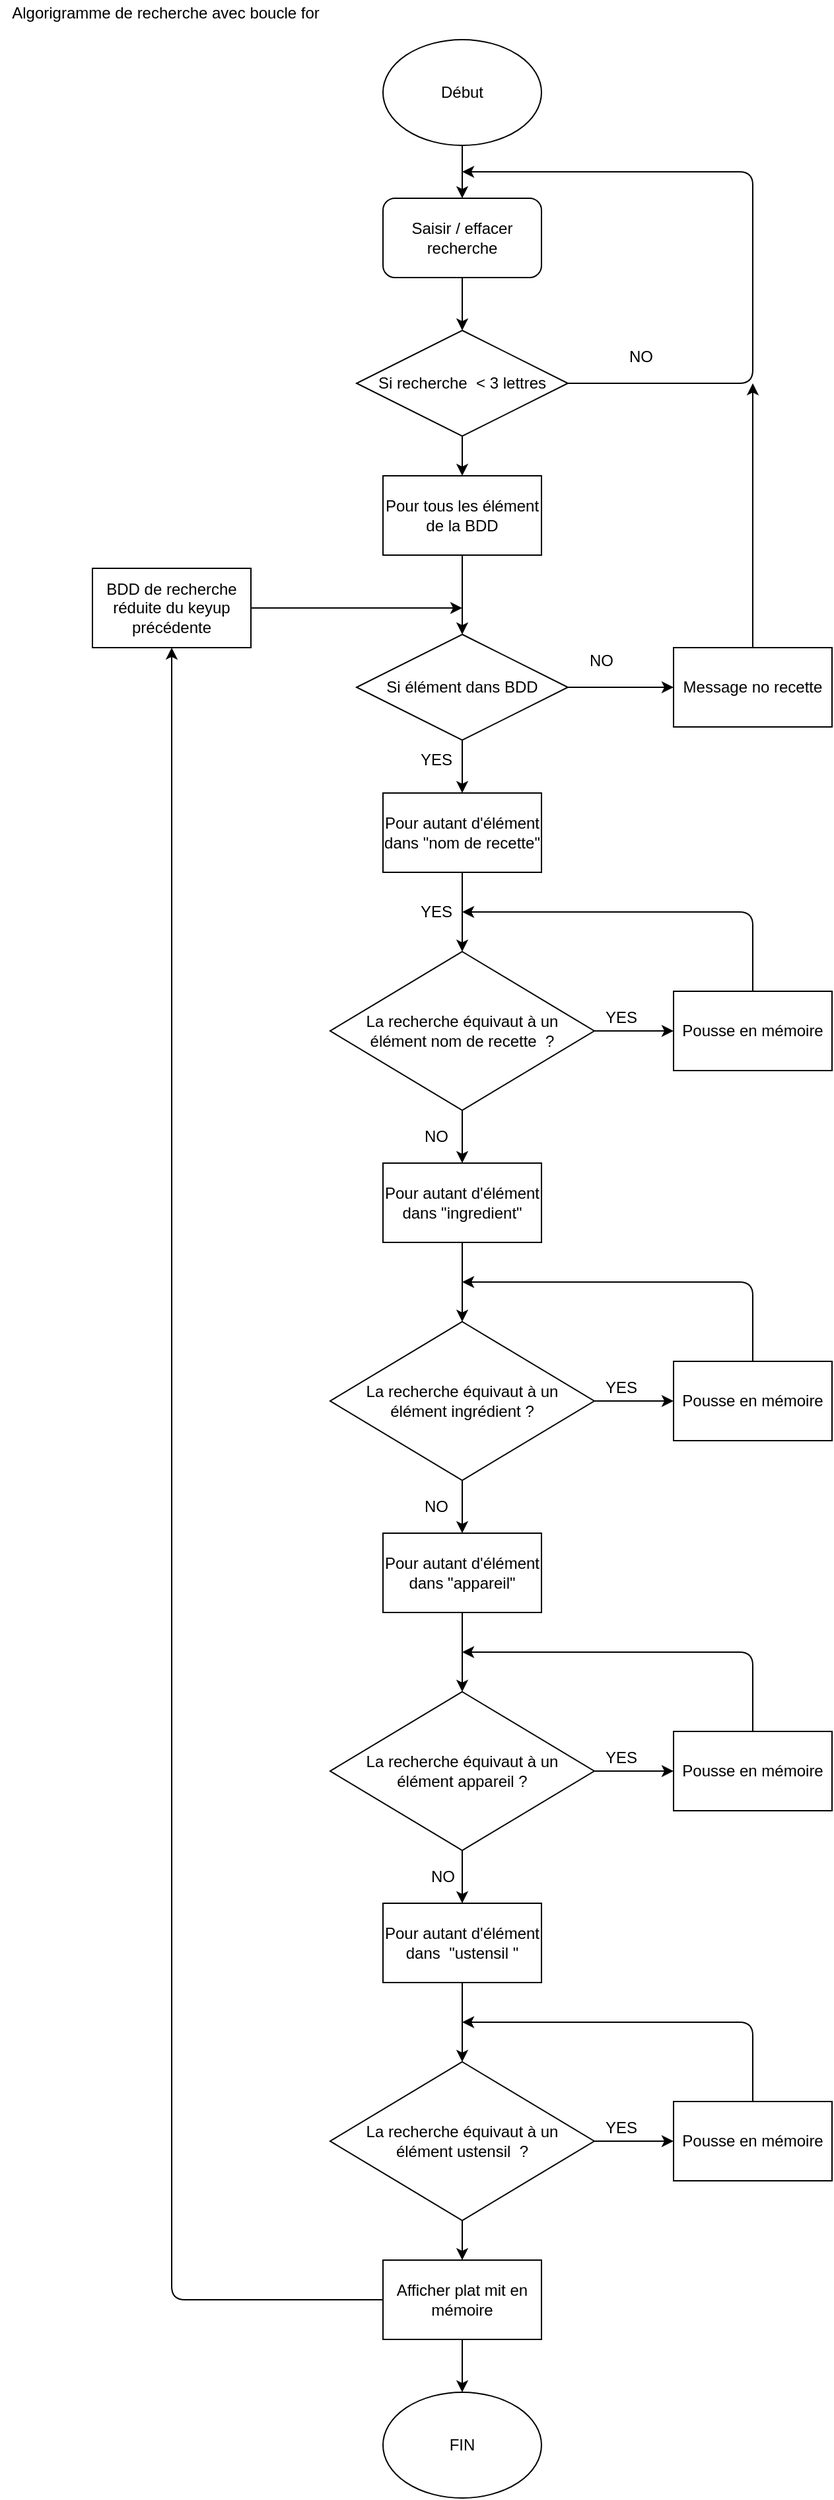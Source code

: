 <mxfile>
    <diagram id="82YIPT4hSedidPJd-CTC" name="Page-1">
        <mxGraphModel dx="1111" dy="1881" grid="1" gridSize="10" guides="1" tooltips="1" connect="1" arrows="1" fold="1" page="1" pageScale="1" pageWidth="827" pageHeight="1169" math="0" shadow="0">
            <root>
                <mxCell id="0"/>
                <mxCell id="1" parent="0"/>
                <mxCell id="m_eD6pnl9uIpOJYscY4i-38" value="Début" style="ellipse;whiteSpace=wrap;html=1;" parent="1" vertex="1">
                    <mxGeometry x="340" y="40" width="120" height="80" as="geometry"/>
                </mxCell>
                <mxCell id="m_eD6pnl9uIpOJYscY4i-39" value="Saisir / effacer recherche" style="rounded=1;whiteSpace=wrap;html=1;" parent="1" vertex="1">
                    <mxGeometry x="340" y="160" width="120" height="60" as="geometry"/>
                </mxCell>
                <mxCell id="m_eD6pnl9uIpOJYscY4i-40" value="" style="endArrow=classic;html=1;exitX=0.5;exitY=1;exitDx=0;exitDy=0;entryX=0.5;entryY=0;entryDx=0;entryDy=0;" parent="1" source="m_eD6pnl9uIpOJYscY4i-38" target="m_eD6pnl9uIpOJYscY4i-39" edge="1">
                    <mxGeometry width="50" height="50" relative="1" as="geometry">
                        <mxPoint x="440" y="430" as="sourcePoint"/>
                        <mxPoint x="490" y="380" as="targetPoint"/>
                    </mxGeometry>
                </mxCell>
                <mxCell id="m_eD6pnl9uIpOJYscY4i-41" value="" style="endArrow=classic;html=1;exitX=0.5;exitY=1;exitDx=0;exitDy=0;entryX=0.5;entryY=0;entryDx=0;entryDy=0;" parent="1" source="m_eD6pnl9uIpOJYscY4i-39" target="m_eD6pnl9uIpOJYscY4i-43" edge="1">
                    <mxGeometry width="50" height="50" relative="1" as="geometry">
                        <mxPoint x="440" y="430" as="sourcePoint"/>
                        <mxPoint x="400" y="250" as="targetPoint"/>
                    </mxGeometry>
                </mxCell>
                <mxCell id="m_eD6pnl9uIpOJYscY4i-42" style="edgeStyle=none;html=1;exitX=0.5;exitY=1;exitDx=0;exitDy=0;entryX=0.5;entryY=0;entryDx=0;entryDy=0;" parent="1" source="m_eD6pnl9uIpOJYscY4i-43" target="m_eD6pnl9uIpOJYscY4i-92" edge="1">
                    <mxGeometry relative="1" as="geometry"/>
                </mxCell>
                <mxCell id="5" style="edgeStyle=none;html=1;exitX=1;exitY=0.5;exitDx=0;exitDy=0;" edge="1" parent="1" source="m_eD6pnl9uIpOJYscY4i-43">
                    <mxGeometry relative="1" as="geometry">
                        <mxPoint x="400" y="140" as="targetPoint"/>
                        <Array as="points">
                            <mxPoint x="620" y="300"/>
                            <mxPoint x="620" y="140"/>
                        </Array>
                    </mxGeometry>
                </mxCell>
                <mxCell id="m_eD6pnl9uIpOJYscY4i-43" value="&lt;span&gt;Si recherche&amp;nbsp; &amp;lt; 3 lettres&lt;/span&gt;" style="rhombus;whiteSpace=wrap;html=1;" parent="1" vertex="1">
                    <mxGeometry x="320" y="260" width="160" height="80" as="geometry"/>
                </mxCell>
                <mxCell id="m_eD6pnl9uIpOJYscY4i-45" value="" style="edgeStyle=none;html=1;" parent="1" source="m_eD6pnl9uIpOJYscY4i-46" target="m_eD6pnl9uIpOJYscY4i-75" edge="1">
                    <mxGeometry relative="1" as="geometry"/>
                </mxCell>
                <mxCell id="7" style="edgeStyle=none;html=1;exitX=0;exitY=0.5;exitDx=0;exitDy=0;entryX=0.5;entryY=1;entryDx=0;entryDy=0;" edge="1" parent="1" source="m_eD6pnl9uIpOJYscY4i-46" target="2">
                    <mxGeometry relative="1" as="geometry">
                        <Array as="points">
                            <mxPoint x="180" y="1750"/>
                        </Array>
                    </mxGeometry>
                </mxCell>
                <mxCell id="m_eD6pnl9uIpOJYscY4i-46" value="Afficher plat mit en mémoire" style="rounded=0;whiteSpace=wrap;html=1;" parent="1" vertex="1">
                    <mxGeometry x="340" y="1720" width="120" height="60" as="geometry"/>
                </mxCell>
                <mxCell id="m_eD6pnl9uIpOJYscY4i-47" style="edgeStyle=none;html=1;exitX=1;exitY=0.5;exitDx=0;exitDy=0;entryX=0;entryY=0.5;entryDx=0;entryDy=0;" parent="1" source="m_eD6pnl9uIpOJYscY4i-48" target="m_eD6pnl9uIpOJYscY4i-53" edge="1">
                    <mxGeometry relative="1" as="geometry"/>
                </mxCell>
                <mxCell id="m_eD6pnl9uIpOJYscY4i-48" value="La recherche équivaut à un&lt;br&gt;élément nom de recette&amp;nbsp; ?" style="rhombus;whiteSpace=wrap;html=1;" parent="1" vertex="1">
                    <mxGeometry x="300" y="730" width="200" height="120" as="geometry"/>
                </mxCell>
                <mxCell id="m_eD6pnl9uIpOJYscY4i-49" value="Pour autant d'élément dans &quot;nom de recette&quot;" style="rounded=0;whiteSpace=wrap;html=1;" parent="1" vertex="1">
                    <mxGeometry x="340" y="610" width="120" height="60" as="geometry"/>
                </mxCell>
                <mxCell id="m_eD6pnl9uIpOJYscY4i-50" value="" style="endArrow=classic;html=1;exitX=0.5;exitY=1;exitDx=0;exitDy=0;entryX=0.5;entryY=0;entryDx=0;entryDy=0;" parent="1" source="m_eD6pnl9uIpOJYscY4i-48" edge="1">
                    <mxGeometry width="50" height="50" relative="1" as="geometry">
                        <mxPoint x="440" y="950" as="sourcePoint"/>
                        <mxPoint x="400" y="890" as="targetPoint"/>
                    </mxGeometry>
                </mxCell>
                <mxCell id="m_eD6pnl9uIpOJYscY4i-51" value="" style="endArrow=classic;html=1;exitX=0.5;exitY=1;exitDx=0;exitDy=0;entryX=0.5;entryY=0;entryDx=0;entryDy=0;" parent="1" source="m_eD6pnl9uIpOJYscY4i-49" target="m_eD6pnl9uIpOJYscY4i-48" edge="1">
                    <mxGeometry width="50" height="50" relative="1" as="geometry">
                        <mxPoint x="440" y="550" as="sourcePoint"/>
                        <mxPoint x="490" y="500" as="targetPoint"/>
                    </mxGeometry>
                </mxCell>
                <mxCell id="m_eD6pnl9uIpOJYscY4i-52" style="edgeStyle=none;html=1;exitX=0.5;exitY=0;exitDx=0;exitDy=0;" parent="1" source="m_eD6pnl9uIpOJYscY4i-53" edge="1">
                    <mxGeometry relative="1" as="geometry">
                        <mxPoint x="400" y="700" as="targetPoint"/>
                        <Array as="points">
                            <mxPoint x="620" y="700"/>
                        </Array>
                    </mxGeometry>
                </mxCell>
                <mxCell id="m_eD6pnl9uIpOJYscY4i-53" value="Pousse en mémoire" style="rounded=0;whiteSpace=wrap;html=1;" parent="1" vertex="1">
                    <mxGeometry x="560" y="760" width="120" height="60" as="geometry"/>
                </mxCell>
                <mxCell id="m_eD6pnl9uIpOJYscY4i-54" style="edgeStyle=none;html=1;exitX=1;exitY=0.5;exitDx=0;exitDy=0;entryX=0;entryY=0.5;entryDx=0;entryDy=0;" parent="1" source="m_eD6pnl9uIpOJYscY4i-55" target="m_eD6pnl9uIpOJYscY4i-59" edge="1">
                    <mxGeometry relative="1" as="geometry"/>
                </mxCell>
                <mxCell id="m_eD6pnl9uIpOJYscY4i-55" value="La recherche équivaut à un&lt;br&gt;élément ingrédient ?" style="rhombus;whiteSpace=wrap;html=1;" parent="1" vertex="1">
                    <mxGeometry x="300" y="1010" width="200" height="120" as="geometry"/>
                </mxCell>
                <mxCell id="m_eD6pnl9uIpOJYscY4i-56" value="Pour autant d'élément dans &quot;ingredient&quot;" style="rounded=0;whiteSpace=wrap;html=1;" parent="1" vertex="1">
                    <mxGeometry x="340" y="890" width="120" height="60" as="geometry"/>
                </mxCell>
                <mxCell id="m_eD6pnl9uIpOJYscY4i-57" value="" style="endArrow=classic;html=1;exitX=0.5;exitY=1;exitDx=0;exitDy=0;entryX=0.5;entryY=0;entryDx=0;entryDy=0;" parent="1" source="m_eD6pnl9uIpOJYscY4i-56" target="m_eD6pnl9uIpOJYscY4i-55" edge="1">
                    <mxGeometry width="50" height="50" relative="1" as="geometry">
                        <mxPoint x="440" y="830" as="sourcePoint"/>
                        <mxPoint x="490" y="780" as="targetPoint"/>
                    </mxGeometry>
                </mxCell>
                <mxCell id="m_eD6pnl9uIpOJYscY4i-58" style="edgeStyle=none;html=1;exitX=0.5;exitY=0;exitDx=0;exitDy=0;" parent="1" source="m_eD6pnl9uIpOJYscY4i-59" edge="1">
                    <mxGeometry relative="1" as="geometry">
                        <mxPoint x="400" y="980" as="targetPoint"/>
                        <Array as="points">
                            <mxPoint x="620" y="980"/>
                        </Array>
                    </mxGeometry>
                </mxCell>
                <mxCell id="m_eD6pnl9uIpOJYscY4i-59" value="Pousse en mémoire" style="rounded=0;whiteSpace=wrap;html=1;" parent="1" vertex="1">
                    <mxGeometry x="560" y="1040" width="120" height="60" as="geometry"/>
                </mxCell>
                <mxCell id="m_eD6pnl9uIpOJYscY4i-60" style="edgeStyle=none;html=1;exitX=1;exitY=0.5;exitDx=0;exitDy=0;entryX=0;entryY=0.5;entryDx=0;entryDy=0;" parent="1" source="m_eD6pnl9uIpOJYscY4i-61" target="m_eD6pnl9uIpOJYscY4i-67" edge="1">
                    <mxGeometry relative="1" as="geometry"/>
                </mxCell>
                <mxCell id="m_eD6pnl9uIpOJYscY4i-61" value="La recherche équivaut à un&lt;br&gt;élément appareil ?" style="rhombus;whiteSpace=wrap;html=1;" parent="1" vertex="1">
                    <mxGeometry x="300" y="1290" width="200" height="120" as="geometry"/>
                </mxCell>
                <mxCell id="m_eD6pnl9uIpOJYscY4i-62" value="Pour autant d'élément dans &quot;appareil&quot;" style="rounded=0;whiteSpace=wrap;html=1;" parent="1" vertex="1">
                    <mxGeometry x="340" y="1170" width="120" height="60" as="geometry"/>
                </mxCell>
                <mxCell id="m_eD6pnl9uIpOJYscY4i-63" value="" style="endArrow=classic;html=1;exitX=0.5;exitY=1;exitDx=0;exitDy=0;entryX=0.5;entryY=0;entryDx=0;entryDy=0;" parent="1" edge="1">
                    <mxGeometry width="50" height="50" relative="1" as="geometry">
                        <mxPoint x="400" y="1130" as="sourcePoint"/>
                        <mxPoint x="400" y="1170" as="targetPoint"/>
                    </mxGeometry>
                </mxCell>
                <mxCell id="m_eD6pnl9uIpOJYscY4i-64" value="" style="endArrow=classic;html=1;exitX=0.5;exitY=1;exitDx=0;exitDy=0;entryX=0.5;entryY=0;entryDx=0;entryDy=0;" parent="1" source="m_eD6pnl9uIpOJYscY4i-61" edge="1">
                    <mxGeometry width="50" height="50" relative="1" as="geometry">
                        <mxPoint x="440" y="1510" as="sourcePoint"/>
                        <mxPoint x="400" y="1450" as="targetPoint"/>
                    </mxGeometry>
                </mxCell>
                <mxCell id="m_eD6pnl9uIpOJYscY4i-65" value="" style="endArrow=classic;html=1;exitX=0.5;exitY=1;exitDx=0;exitDy=0;entryX=0.5;entryY=0;entryDx=0;entryDy=0;" parent="1" source="m_eD6pnl9uIpOJYscY4i-62" target="m_eD6pnl9uIpOJYscY4i-61" edge="1">
                    <mxGeometry width="50" height="50" relative="1" as="geometry">
                        <mxPoint x="440" y="1110" as="sourcePoint"/>
                        <mxPoint x="490" y="1060" as="targetPoint"/>
                    </mxGeometry>
                </mxCell>
                <mxCell id="m_eD6pnl9uIpOJYscY4i-66" style="edgeStyle=none;html=1;exitX=0.5;exitY=0;exitDx=0;exitDy=0;" parent="1" source="m_eD6pnl9uIpOJYscY4i-67" edge="1">
                    <mxGeometry relative="1" as="geometry">
                        <mxPoint x="400" y="1260" as="targetPoint"/>
                        <Array as="points">
                            <mxPoint x="620" y="1260"/>
                        </Array>
                    </mxGeometry>
                </mxCell>
                <mxCell id="m_eD6pnl9uIpOJYscY4i-67" value="Pousse en mémoire" style="rounded=0;whiteSpace=wrap;html=1;" parent="1" vertex="1">
                    <mxGeometry x="560" y="1320" width="120" height="60" as="geometry"/>
                </mxCell>
                <mxCell id="m_eD6pnl9uIpOJYscY4i-68" style="edgeStyle=none;html=1;exitX=1;exitY=0.5;exitDx=0;exitDy=0;entryX=0;entryY=0.5;entryDx=0;entryDy=0;" parent="1" source="m_eD6pnl9uIpOJYscY4i-70" target="m_eD6pnl9uIpOJYscY4i-74" edge="1">
                    <mxGeometry relative="1" as="geometry"/>
                </mxCell>
                <mxCell id="m_eD6pnl9uIpOJYscY4i-69" style="edgeStyle=none;html=1;exitX=0.5;exitY=1;exitDx=0;exitDy=0;entryX=0.5;entryY=0;entryDx=0;entryDy=0;" parent="1" source="m_eD6pnl9uIpOJYscY4i-70" target="m_eD6pnl9uIpOJYscY4i-46" edge="1">
                    <mxGeometry relative="1" as="geometry"/>
                </mxCell>
                <mxCell id="m_eD6pnl9uIpOJYscY4i-70" value="La recherche équivaut à un&lt;br&gt;élément ustensil&amp;nbsp; ?" style="rhombus;whiteSpace=wrap;html=1;" parent="1" vertex="1">
                    <mxGeometry x="300" y="1570" width="200" height="120" as="geometry"/>
                </mxCell>
                <mxCell id="m_eD6pnl9uIpOJYscY4i-71" value="Pour autant d'élément dans&amp;nbsp; &quot;ustensil&amp;nbsp;&quot;" style="rounded=0;whiteSpace=wrap;html=1;" parent="1" vertex="1">
                    <mxGeometry x="340" y="1450" width="120" height="60" as="geometry"/>
                </mxCell>
                <mxCell id="m_eD6pnl9uIpOJYscY4i-72" value="" style="endArrow=classic;html=1;exitX=0.5;exitY=1;exitDx=0;exitDy=0;entryX=0.5;entryY=0;entryDx=0;entryDy=0;" parent="1" source="m_eD6pnl9uIpOJYscY4i-71" target="m_eD6pnl9uIpOJYscY4i-70" edge="1">
                    <mxGeometry width="50" height="50" relative="1" as="geometry">
                        <mxPoint x="440" y="1390" as="sourcePoint"/>
                        <mxPoint x="490" y="1340" as="targetPoint"/>
                    </mxGeometry>
                </mxCell>
                <mxCell id="m_eD6pnl9uIpOJYscY4i-73" style="edgeStyle=none;html=1;exitX=0.5;exitY=0;exitDx=0;exitDy=0;" parent="1" source="m_eD6pnl9uIpOJYscY4i-74" edge="1">
                    <mxGeometry relative="1" as="geometry">
                        <mxPoint x="400" y="1540" as="targetPoint"/>
                        <Array as="points">
                            <mxPoint x="620" y="1540"/>
                        </Array>
                    </mxGeometry>
                </mxCell>
                <mxCell id="m_eD6pnl9uIpOJYscY4i-74" value="Pousse en mémoire" style="rounded=0;whiteSpace=wrap;html=1;" parent="1" vertex="1">
                    <mxGeometry x="560" y="1600" width="120" height="60" as="geometry"/>
                </mxCell>
                <mxCell id="m_eD6pnl9uIpOJYscY4i-75" value="FIN" style="ellipse;whiteSpace=wrap;html=1;" parent="1" vertex="1">
                    <mxGeometry x="340" y="1820" width="120" height="80" as="geometry"/>
                </mxCell>
                <mxCell id="m_eD6pnl9uIpOJYscY4i-76" value="" style="edgeStyle=none;html=1;" parent="1" source="m_eD6pnl9uIpOJYscY4i-78" target="m_eD6pnl9uIpOJYscY4i-80" edge="1">
                    <mxGeometry relative="1" as="geometry"/>
                </mxCell>
                <mxCell id="m_eD6pnl9uIpOJYscY4i-77" style="edgeStyle=none;html=1;exitX=0.5;exitY=1;exitDx=0;exitDy=0;entryX=0.5;entryY=0;entryDx=0;entryDy=0;" parent="1" source="m_eD6pnl9uIpOJYscY4i-78" target="m_eD6pnl9uIpOJYscY4i-49" edge="1">
                    <mxGeometry relative="1" as="geometry"/>
                </mxCell>
                <mxCell id="m_eD6pnl9uIpOJYscY4i-78" value="Si élément dans BDD" style="rhombus;whiteSpace=wrap;html=1;" parent="1" vertex="1">
                    <mxGeometry x="320" y="490" width="160" height="80" as="geometry"/>
                </mxCell>
                <mxCell id="m_eD6pnl9uIpOJYscY4i-79" style="edgeStyle=none;html=1;" parent="1" source="m_eD6pnl9uIpOJYscY4i-80" edge="1">
                    <mxGeometry relative="1" as="geometry">
                        <mxPoint x="620" y="300" as="targetPoint"/>
                    </mxGeometry>
                </mxCell>
                <mxCell id="m_eD6pnl9uIpOJYscY4i-80" value="Message no recette" style="rounded=0;whiteSpace=wrap;html=1;" parent="1" vertex="1">
                    <mxGeometry x="560" y="500" width="120" height="60" as="geometry"/>
                </mxCell>
                <mxCell id="m_eD6pnl9uIpOJYscY4i-81" value="NO" style="text;html=1;resizable=0;autosize=1;align=center;verticalAlign=middle;points=[];fillColor=none;strokeColor=none;rounded=0;" parent="1" vertex="1">
                    <mxGeometry x="520" y="270" width="30" height="20" as="geometry"/>
                </mxCell>
                <mxCell id="m_eD6pnl9uIpOJYscY4i-82" value="YES" style="text;html=1;resizable=0;autosize=1;align=center;verticalAlign=middle;points=[];fillColor=none;strokeColor=none;rounded=0;" parent="1" vertex="1">
                    <mxGeometry x="500" y="1050" width="40" height="20" as="geometry"/>
                </mxCell>
                <mxCell id="m_eD6pnl9uIpOJYscY4i-83" value="YES" style="text;html=1;resizable=0;autosize=1;align=center;verticalAlign=middle;points=[];fillColor=none;strokeColor=none;rounded=0;" parent="1" vertex="1">
                    <mxGeometry x="500" y="770" width="40" height="20" as="geometry"/>
                </mxCell>
                <mxCell id="m_eD6pnl9uIpOJYscY4i-84" value="YES" style="text;html=1;resizable=0;autosize=1;align=center;verticalAlign=middle;points=[];fillColor=none;strokeColor=none;rounded=0;" parent="1" vertex="1">
                    <mxGeometry x="360" y="690" width="40" height="20" as="geometry"/>
                </mxCell>
                <mxCell id="m_eD6pnl9uIpOJYscY4i-85" value="NO" style="text;html=1;resizable=0;autosize=1;align=center;verticalAlign=middle;points=[];fillColor=none;strokeColor=none;rounded=0;" parent="1" vertex="1">
                    <mxGeometry x="365" y="860" width="30" height="20" as="geometry"/>
                </mxCell>
                <mxCell id="m_eD6pnl9uIpOJYscY4i-86" value="NO" style="text;html=1;resizable=0;autosize=1;align=center;verticalAlign=middle;points=[];fillColor=none;strokeColor=none;rounded=0;" parent="1" vertex="1">
                    <mxGeometry x="365" y="1140" width="30" height="20" as="geometry"/>
                </mxCell>
                <mxCell id="m_eD6pnl9uIpOJYscY4i-87" value="NO" style="text;html=1;resizable=0;autosize=1;align=center;verticalAlign=middle;points=[];fillColor=none;strokeColor=none;rounded=0;" parent="1" vertex="1">
                    <mxGeometry x="370" y="1420" width="30" height="20" as="geometry"/>
                </mxCell>
                <mxCell id="m_eD6pnl9uIpOJYscY4i-88" value="YES" style="text;html=1;resizable=0;autosize=1;align=center;verticalAlign=middle;points=[];fillColor=none;strokeColor=none;rounded=0;" parent="1" vertex="1">
                    <mxGeometry x="500" y="1330" width="40" height="20" as="geometry"/>
                </mxCell>
                <mxCell id="m_eD6pnl9uIpOJYscY4i-89" value="YES" style="text;html=1;resizable=0;autosize=1;align=center;verticalAlign=middle;points=[];fillColor=none;strokeColor=none;rounded=0;" parent="1" vertex="1">
                    <mxGeometry x="500" y="1610" width="40" height="20" as="geometry"/>
                </mxCell>
                <mxCell id="m_eD6pnl9uIpOJYscY4i-90" value="NO" style="text;html=1;resizable=0;autosize=1;align=center;verticalAlign=middle;points=[];fillColor=none;strokeColor=none;rounded=0;" parent="1" vertex="1">
                    <mxGeometry x="490" y="500" width="30" height="20" as="geometry"/>
                </mxCell>
                <mxCell id="m_eD6pnl9uIpOJYscY4i-91" style="edgeStyle=none;html=1;exitX=0.5;exitY=1;exitDx=0;exitDy=0;entryX=0.5;entryY=0;entryDx=0;entryDy=0;" parent="1" source="m_eD6pnl9uIpOJYscY4i-92" target="m_eD6pnl9uIpOJYscY4i-78" edge="1">
                    <mxGeometry relative="1" as="geometry"/>
                </mxCell>
                <mxCell id="m_eD6pnl9uIpOJYscY4i-92" value="Pour tous les élément de la BDD" style="rounded=0;whiteSpace=wrap;html=1;" parent="1" vertex="1">
                    <mxGeometry x="340" y="370" width="120" height="60" as="geometry"/>
                </mxCell>
                <mxCell id="lyqlQhw-OFkxnnWvpmLj-1" value="YES" style="text;html=1;resizable=0;autosize=1;align=center;verticalAlign=middle;points=[];fillColor=none;strokeColor=none;rounded=0;" parent="1" vertex="1">
                    <mxGeometry x="360" y="575" width="40" height="20" as="geometry"/>
                </mxCell>
                <mxCell id="lyqlQhw-OFkxnnWvpmLj-2" value="Algorigramme de recherche avec boucle for" style="text;html=1;resizable=0;autosize=1;align=center;verticalAlign=middle;points=[];fillColor=none;strokeColor=none;rounded=0;" parent="1" vertex="1">
                    <mxGeometry x="50" y="10" width="250" height="20" as="geometry"/>
                </mxCell>
                <mxCell id="6" style="edgeStyle=none;html=1;exitX=1;exitY=0.5;exitDx=0;exitDy=0;" edge="1" parent="1" source="2">
                    <mxGeometry relative="1" as="geometry">
                        <mxPoint x="400" y="470" as="targetPoint"/>
                    </mxGeometry>
                </mxCell>
                <mxCell id="2" value="BDD de recherche réduite du keyup précédente" style="rounded=0;whiteSpace=wrap;html=1;" vertex="1" parent="1">
                    <mxGeometry x="120" y="440" width="120" height="60" as="geometry"/>
                </mxCell>
            </root>
        </mxGraphModel>
    </diagram>
</mxfile>
